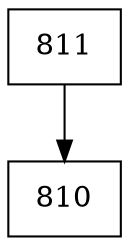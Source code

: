 digraph G {
  node [shape=record];
  node0 [label="{811}"];
  node0 -> node1;
  node1 [label="{810}"];
}
